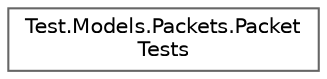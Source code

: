 digraph "Йерархия на класовете Графичен вид"
{
 // LATEX_PDF_SIZE
  bgcolor="transparent";
  edge [fontname=Helvetica,fontsize=10,labelfontname=Helvetica,labelfontsize=10];
  node [fontname=Helvetica,fontsize=10,shape=box,height=0.2,width=0.4];
  rankdir="LR";
  Node0 [label="Test.Models.Packets.Packet\lTests",height=0.2,width=0.4,color="grey40", fillcolor="white", style="filled",URL="$class_test_1_1_models_1_1_packets_1_1_packet_tests.html",tooltip=" "];
}
